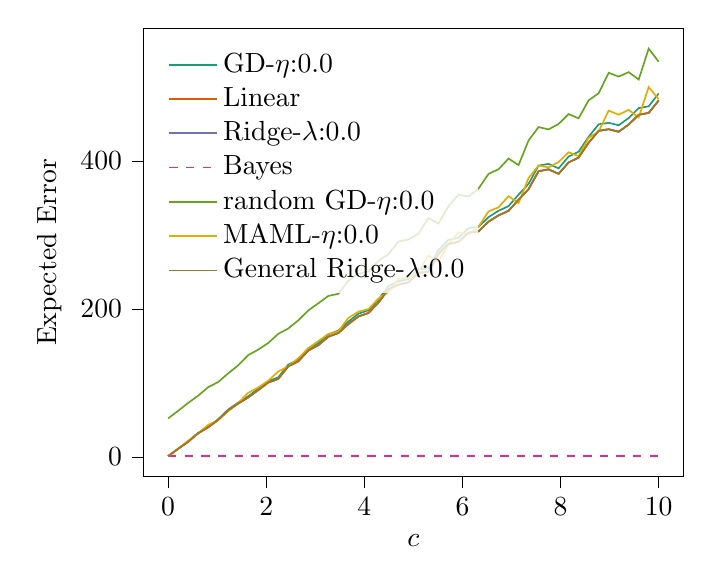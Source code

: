 % This file was created with tikzplotlib v0.10.1.
\begin{tikzpicture}

\definecolor{chocolate217952}{RGB}{217,95,2}
\definecolor{darkcyan27158119}{RGB}{27,158,119}
\definecolor{darkgoldenrod16611829}{RGB}{166,118,29}
\definecolor{darkgray176}{RGB}{176,176,176}
\definecolor{deeppink23141138}{RGB}{231,41,138}
\definecolor{lightslategray117112179}{RGB}{117,112,179}
\definecolor{olivedrab10216630}{RGB}{102,166,30}
\definecolor{orange2301712}{RGB}{230,171,2}

\begin{axis}[
legend cell align={left},
legend style={
  fill opacity=0.8,
  draw opacity=1,
  text opacity=1,
  at={(0.03,0.97)},
  anchor=north west,
  draw=none
},
tick align=outside,
tick pos=left,
x grid style={darkgray176},
xlabel={\(\displaystyle c\)},
xmin=-0.5, xmax=10.5,
xtick style={color=black},
y grid style={darkgray176},
ylabel={Expected Error},
ymin=-26.547, ymax=579.483,
ytick style={color=black}
]
\addplot [semithick, darkcyan27158119]
table {%
0 1.0
0.204 11.074
0.408 20.849
0.612 32.523
0.816 40.795
1.02 51.015
1.224 64.032
1.429 73.543
1.633 81.958
1.837 92.139
2.041 102.488
2.245 107.513
2.449 124.838
2.653 131.614
2.857 146.656
3.061 153.871
3.265 165.53
3.469 170.824
3.673 182.915
3.878 193.516
4.082 198.203
4.286 212.424
4.49 231.092
4.694 237.311
4.898 240.474
5.102 253.753
5.306 254.899
5.51 279.63
5.714 293.442
5.918 296.146
6.122 309.163
6.327 310.808
6.531 324.142
6.735 332.713
6.939 339.015
7.143 354.5
7.347 369.129
7.551 393.793
7.755 396.109
7.959 390.012
8.163 405.942
8.367 412.539
8.571 432.691
8.776 449.61
8.98 451.614
9.184 448.272
9.388 458.065
9.592 471.508
9.796 473.926
10 491.329
};
\addlegendentry{GD-$\eta$:0.0}
\addplot [semithick, chocolate217952]
table {%
0 1.021
0.204 10.907
0.408 20.493
0.612 31.934
0.816 40.04
1.02 50.082
1.224 62.818
1.429 72.186
1.633 80.432
1.837 90.378
2.041 100.575
2.245 105.454
2.449 122.501
2.653 129.154
2.857 143.821
3.061 151.03
3.265 162.431
3.469 167.475
3.673 179.486
3.878 189.801
4.082 194.45
4.286 208.378
4.49 226.656
4.694 232.868
4.898 235.904
5.102 248.906
5.306 250.002
5.51 274.319
5.714 287.897
5.918 290.539
6.122 303.157
6.327 304.9
6.531 318.047
6.735 326.533
6.939 332.623
7.143 347.645
7.347 361.991
7.551 386.231
7.755 388.734
7.959 382.667
8.163 397.989
8.367 404.656
8.571 424.575
8.776 440.778
8.98 442.927
9.184 439.605
9.388 449.263
9.592 462.499
9.796 464.969
10 481.959
};
\addlegendentry{Linear}
\addplot [semithick, lightslategray117112179]
table {%
0 1.021
0.204 10.907
0.408 20.493
0.612 31.934
0.816 40.04
1.02 50.082
1.224 62.818
1.429 72.186
1.633 80.432
1.837 90.378
2.041 100.575
2.245 105.454
2.449 122.501
2.653 129.154
2.857 143.821
3.061 151.03
3.265 162.431
3.469 167.475
3.673 179.486
3.878 189.801
4.082 194.45
4.286 208.378
4.49 226.656
4.694 232.868
4.898 235.904
5.102 248.906
5.306 250.002
5.51 274.319
5.714 287.897
5.918 290.539
6.122 303.157
6.327 304.9
6.531 318.047
6.735 326.533
6.939 332.623
7.143 347.645
7.347 361.991
7.551 386.231
7.755 388.734
7.959 382.667
8.163 397.989
8.367 404.656
8.571 424.575
8.776 440.778
8.98 442.927
9.184 439.605
9.388 449.263
9.592 462.499
9.796 464.969
10 481.959
};
\addlegendentry{Ridge-$\lambda$:0.0}
\addplot [semithick, deeppink23141138, dashed]
table {%
0 1.0
0.204 1.0
0.408 1.0
0.612 1.0
0.816 1.0
1.02 1.0
1.224 1.0
1.429 1.0
1.633 1.0
1.837 1.0
2.041 1.0
2.245 1.0
2.449 1.0
2.653 1.0
2.857 1.0
3.061 1.0
3.265 1.0
3.469 1.0
3.673 1.0
3.878 1.0
4.082 1.0
4.286 1.0
4.49 1.0
4.694 1.0
4.898 1.0
5.102 1.0
5.306 1.0
5.51 1.0
5.714 1.0
5.918 1.0
6.122 1.0
6.327 1.0
6.531 1.0
6.735 1.0
6.939 1.0
7.143 1.0
7.347 1.0
7.551 1.0
7.755 1.0
7.959 1.0
8.163 1.0
8.367 1.0
8.571 1.0
8.776 1.0
8.98 1.0
9.184 1.0
9.388 1.0
9.592 1.0
9.796 1.0
10 1.0
};
\addlegendentry{Bayes}
\addplot [semithick, olivedrab10216630]
table {%
0 52.082
0.204 62.248
0.408 73.025
0.612 82.787
0.816 94.206
1.02 101.198
1.224 112.926
1.429 123.828
1.633 137.66
1.837 145.0
2.041 154.04
2.245 166.33
2.449 173.554
2.653 184.623
2.857 197.984
3.061 207.654
3.265 217.579
3.469 220.468
3.673 238.182
3.878 247.293
4.082 250.89
4.286 265.087
4.49 273.989
4.694 291.223
4.898 293.729
5.102 301.604
5.306 323.01
5.51 315.454
5.714 338.692
5.918 354.384
6.122 351.909
6.327 362.667
6.531 382.553
6.735 388.772
6.939 403.302
7.143 394.445
7.347 427.711
7.551 445.839
7.755 442.748
7.959 450.054
8.163 463.426
8.367 457.616
8.571 481.997
8.776 491.584
8.98 519.254
9.184 514.098
9.388 520.074
9.592 510.114
9.796 551.936
10 534.18
};
\addlegendentry{random GD-$\eta$:0.0}
\addplot [semithick, orange2301712]
table {%
0 1.01
0.204 11.171
0.408 21.933
0.612 31.658
0.816 43.418
1.02 49.61
1.224 61.908
1.429 72.836
1.633 86.659
1.837 93.935
2.041 102.955
2.245 115.396
2.449 122.536
2.653 133.464
2.857 147.068
3.061 156.446
3.265 166.223
3.469 169.695
3.673 187.788
3.878 196.297
4.082 199.757
4.286 213.987
4.49 222.989
4.694 240.615
4.898 242.261
5.102 250.41
5.306 271.894
5.51 263.891
5.714 287.58
5.918 303.656
6.122 301.243
6.327 311.17
6.531 331.812
6.735 337.363
6.939 352.484
7.143 342.96
7.347 377.042
7.551 393.8
7.755 391.451
7.959 398.576
8.163 411.803
8.367 406.686
8.571 431.17
8.776 440.059
8.98 468.054
9.184 462.665
9.388 469.156
9.592 458.8
9.796 500.057
10 483.44
};
\addlegendentry{MAML-$\eta$:0.0}
\addplot [semithick, darkgoldenrod16611829]
table {%
0 1.021
0.204 10.907
0.408 20.493
0.612 31.934
0.816 40.04
1.02 50.082
1.224 62.818
1.429 72.186
1.633 80.432
1.837 90.378
2.041 100.575
2.245 105.454
2.449 122.501
2.653 129.154
2.857 143.821
3.061 151.03
3.265 162.431
3.469 167.475
3.673 179.486
3.878 189.801
4.082 194.45
4.286 208.378
4.49 226.656
4.694 232.868
4.898 235.904
5.102 248.906
5.306 250.002
5.51 274.319
5.714 287.897
5.918 290.539
6.122 303.157
6.327 304.9
6.531 318.047
6.735 326.533
6.939 332.623
7.143 347.645
7.347 361.991
7.551 386.231
7.755 388.734
7.959 382.667
8.163 397.989
8.367 404.656
8.571 424.575
8.776 440.778
8.98 442.927
9.184 439.605
9.388 449.263
9.592 462.499
9.796 464.969
10 481.959
};
\addlegendentry{General Ridge-$\lambda$:0.0}
\end{axis}

\end{tikzpicture}
